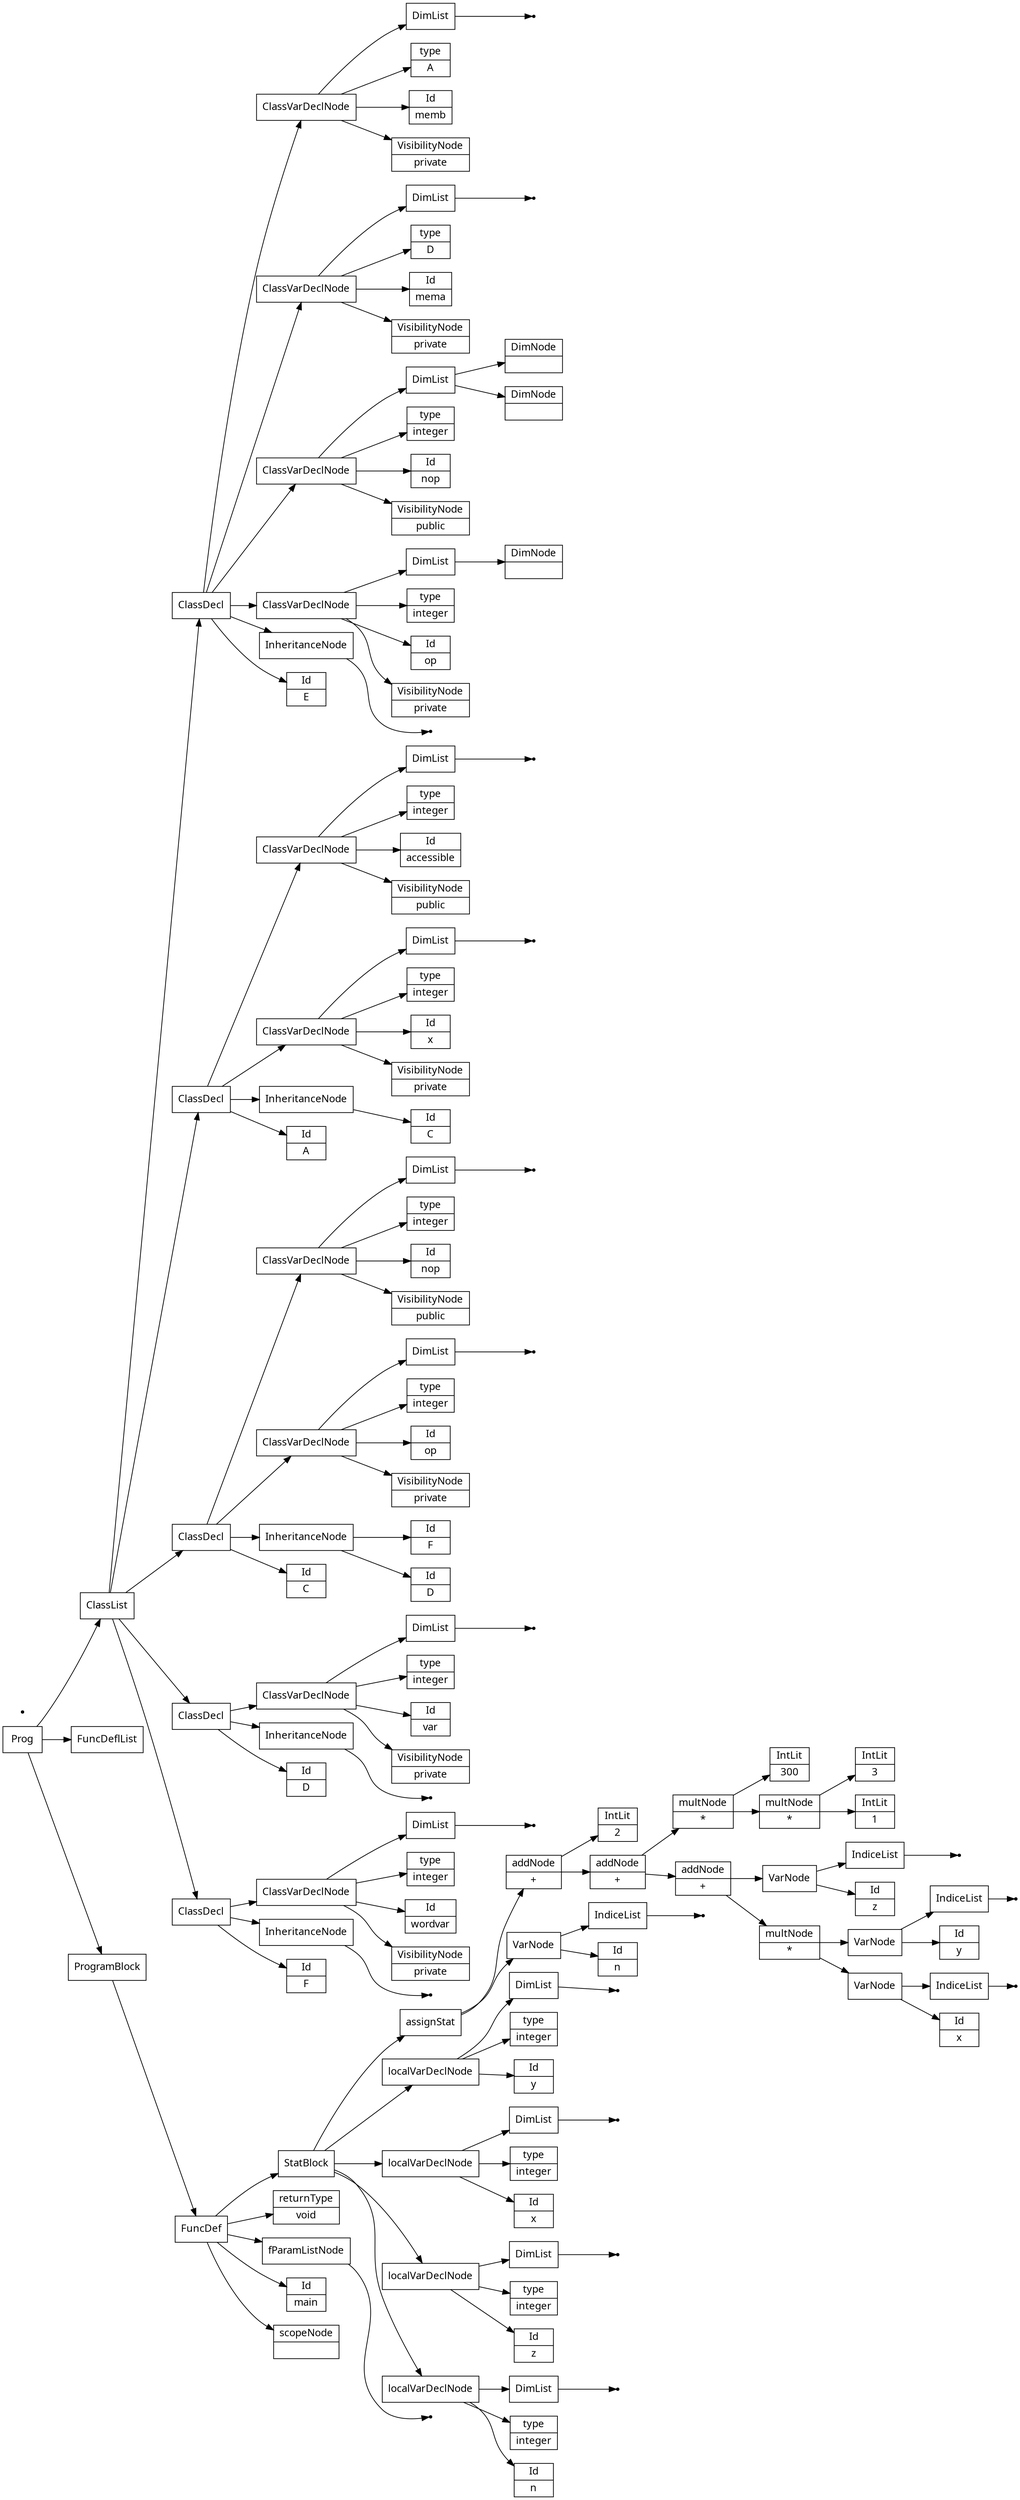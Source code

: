 digraph AST {
node [shape=record];
 node [fontname=Sans];charset="UTF-8" splines=true splines=spline rankdir =LR ordering="out"
1[label="scopeNode| "];
none3[shape="point"];
4[label="fParamListNode"];
4->none3;
5[label="returnType|void"];
7[label="Id|n"];
8[label="type|integer"];
none10[shape="point"];
11[label="DimList"];
11->none10;
12[label="localVarDeclNode"];
12->11;
12->8;
12->7;
13[label="Id|z"];
14[label="type|integer"];
none16[shape="point"];
17[label="DimList"];
17->none16;
18[label="localVarDeclNode"];
18->17;
18->14;
18->13;
19[label="Id|x"];
20[label="type|integer"];
none22[shape="point"];
23[label="DimList"];
23->none22;
24[label="localVarDeclNode"];
24->23;
24->20;
24->19;
25[label="Id|y"];
26[label="type|integer"];
none28[shape="point"];
29[label="DimList"];
29->none28;
30[label="localVarDeclNode"];
30->29;
30->26;
30->25;
31[label="Id|n"];
none33[shape="point"];
34[label="IndiceList"];
34->none33;
35[label="VarNode"];
35->34;
35->31;
36[label="Id|x"];
none38[shape="point"];
39[label="IndiceList"];
39->none38;
40[label="VarNode"];
40->39;
40->36;
41[label="multNode|*"];
42[label="Id|y"];
none44[shape="point"];
45[label="IndiceList"];
45->none44;
46[label="VarNode"];
46->45;
46->42;
41->46;
41->40;
47[label="addNode|+"];
48[label="Id|z"];
none50[shape="point"];
51[label="IndiceList"];
51->none50;
52[label="VarNode"];
52->51;
52->48;
47->52;
47->41;
53[label="addNode|+"];
54[label="IntLit|1"];
55[label="multNode|*"];
56[label="IntLit|3"];
55->56;
55->54;
57[label="multNode|*"];
58[label="IntLit|300"];
57->58;
57->55;
53->57;
53->47;
59[label="addNode|+"];
60[label="IntLit|2"];
59->60;
59->53;
61[label="assignStat"];
61->59;
61->35;
62[label="StatBlock"];
62->61;
62->30;
62->24;
62->18;
62->12;
63[label="FuncDef"];
0[label="Id|main"];
63->62;
63->5;
63->4;
63->0;
63->1;
64[label="Id|F"];
none66[shape="point"];
67[label="InheritanceNode"];
67->none66;
68[label="VisibilityNode|private"];
69[label="Id|wordvar"];
70[label="type|integer"];
none72[shape="point"];
73[label="DimList"];
73->none72;
74[label="ClassVarDeclNode"];
74->73;
74->70;
74->69;
74->68;
75[label="ClassDecl"];
75->74;
75->67;
75->64;
76[label="Id|D"];
none78[shape="point"];
79[label="InheritanceNode"];
79->none78;
80[label="VisibilityNode|private"];
81[label="Id|var"];
82[label="type|integer"];
none84[shape="point"];
85[label="DimList"];
85->none84;
86[label="ClassVarDeclNode"];
86->85;
86->82;
86->81;
86->80;
87[label="ClassDecl"];
87->86;
87->79;
87->76;
88[label="Id|C"];
90[label="Id|D"];
91[label="Id|F"];
92[label="InheritanceNode"];
92->91;
92->90;
93[label="VisibilityNode|private"];
94[label="Id|op"];
95[label="type|integer"];
none97[shape="point"];
98[label="DimList"];
98->none97;
99[label="ClassVarDeclNode"];
99->98;
99->95;
99->94;
99->93;
100[label="VisibilityNode|public"];
101[label="Id|nop"];
102[label="type|integer"];
none104[shape="point"];
105[label="DimList"];
105->none104;
106[label="ClassVarDeclNode"];
106->105;
106->102;
106->101;
106->100;
107[label="ClassDecl"];
107->106;
107->99;
107->92;
107->88;
108[label="Id|A"];
110[label="Id|C"];
111[label="InheritanceNode"];
111->110;
112[label="VisibilityNode|private"];
113[label="Id|x"];
114[label="type|integer"];
none116[shape="point"];
117[label="DimList"];
117->none116;
118[label="ClassVarDeclNode"];
118->117;
118->114;
118->113;
118->112;
119[label="VisibilityNode|public"];
120[label="Id|accessible"];
121[label="type|integer"];
none123[shape="point"];
124[label="DimList"];
124->none123;
125[label="ClassVarDeclNode"];
125->124;
125->121;
125->120;
125->119;
126[label="ClassDecl"];
126->125;
126->118;
126->111;
126->108;
127[label="Id|E"];
none129[shape="point"];
130[label="InheritanceNode"];
130->none129;
131[label="VisibilityNode|private"];
132[label="Id|op"];
133[label="type|integer"];
135[label="DimNode|"];
136[label="DimList"];
136->135;
137[label="ClassVarDeclNode"];
137->136;
137->133;
137->132;
137->131;
138[label="VisibilityNode|public"];
139[label="Id|nop"];
140[label="type|integer"];
142[label="DimNode|"];
143[label="DimNode|"];
144[label="DimList"];
144->143;
144->142;
145[label="ClassVarDeclNode"];
145->144;
145->140;
145->139;
145->138;
146[label="VisibilityNode|private"];
147[label="Id|mema"];
148[label="type|D"];
none150[shape="point"];
151[label="DimList"];
151->none150;
152[label="ClassVarDeclNode"];
152->151;
152->148;
152->147;
152->146;
153[label="VisibilityNode|private"];
154[label="Id|memb"];
155[label="type|A"];
none157[shape="point"];
158[label="DimList"];
158->none157;
159[label="ClassVarDeclNode"];
159->158;
159->155;
159->154;
159->153;
160[label="ClassDecl"];
160->159;
160->152;
160->145;
160->137;
160->130;
160->127;
161[label="ClassList"];
162[label="FuncDeflList"];
163[label="Prog"];
164[label="ProgramBlock"];
161->160;
161->126;
161->107;
161->87;
161->75;
164->63;
none165[shape="point"];
163->161;
163->162;
163->164;
}